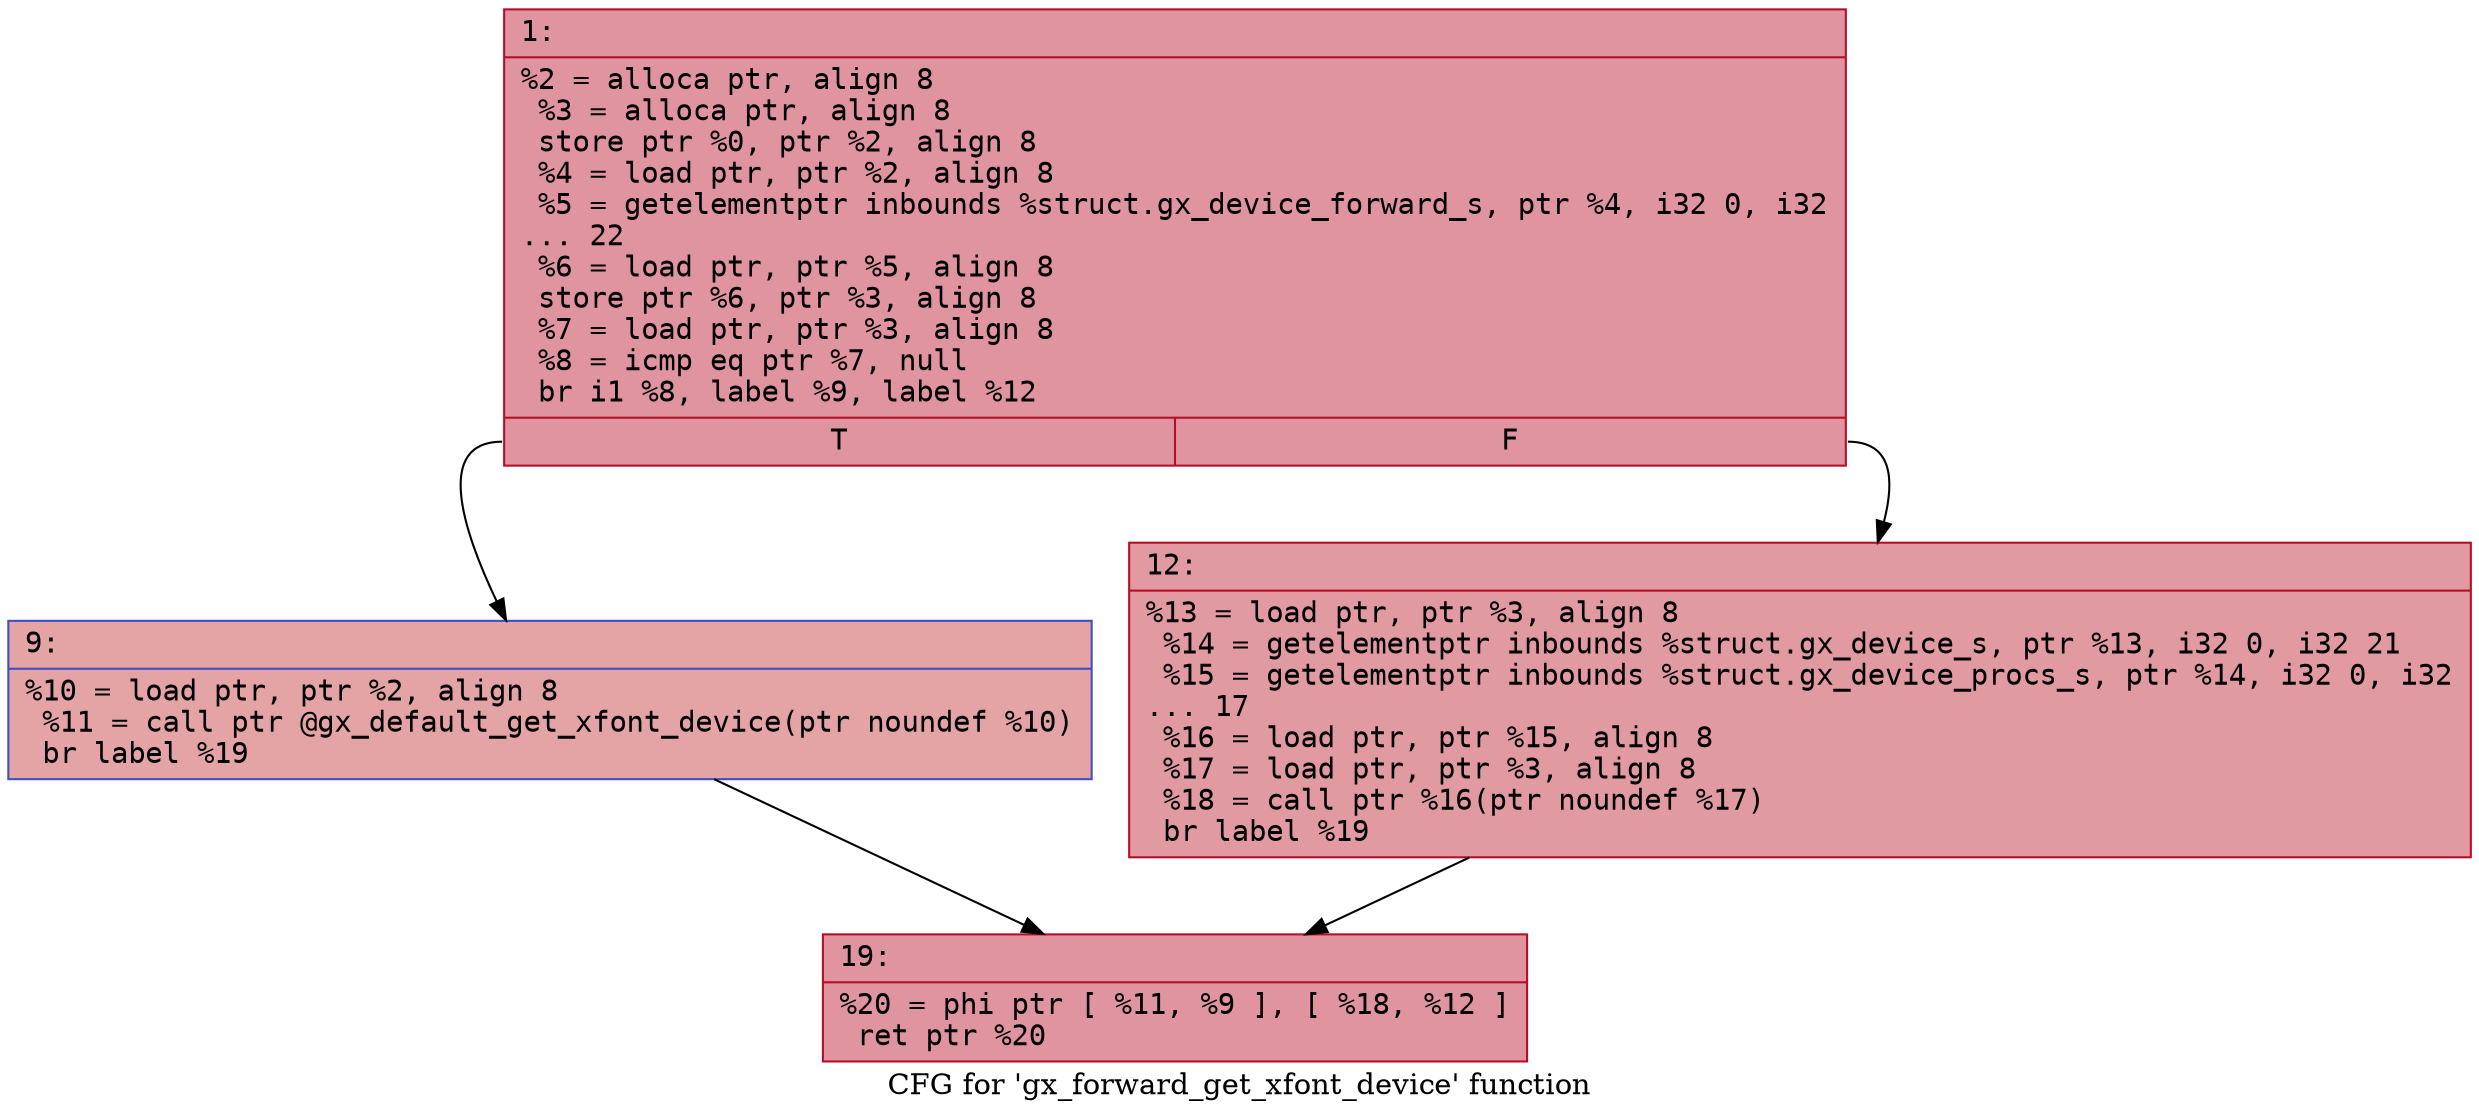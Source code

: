 digraph "CFG for 'gx_forward_get_xfont_device' function" {
	label="CFG for 'gx_forward_get_xfont_device' function";

	Node0x600003d9c4b0 [shape=record,color="#b70d28ff", style=filled, fillcolor="#b70d2870" fontname="Courier",label="{1:\l|  %2 = alloca ptr, align 8\l  %3 = alloca ptr, align 8\l  store ptr %0, ptr %2, align 8\l  %4 = load ptr, ptr %2, align 8\l  %5 = getelementptr inbounds %struct.gx_device_forward_s, ptr %4, i32 0, i32\l... 22\l  %6 = load ptr, ptr %5, align 8\l  store ptr %6, ptr %3, align 8\l  %7 = load ptr, ptr %3, align 8\l  %8 = icmp eq ptr %7, null\l  br i1 %8, label %9, label %12\l|{<s0>T|<s1>F}}"];
	Node0x600003d9c4b0:s0 -> Node0x600003d9c500[tooltip="1 -> 9\nProbability 37.50%" ];
	Node0x600003d9c4b0:s1 -> Node0x600003d9c550[tooltip="1 -> 12\nProbability 62.50%" ];
	Node0x600003d9c500 [shape=record,color="#3d50c3ff", style=filled, fillcolor="#c32e3170" fontname="Courier",label="{9:\l|  %10 = load ptr, ptr %2, align 8\l  %11 = call ptr @gx_default_get_xfont_device(ptr noundef %10)\l  br label %19\l}"];
	Node0x600003d9c500 -> Node0x600003d9c5a0[tooltip="9 -> 19\nProbability 100.00%" ];
	Node0x600003d9c550 [shape=record,color="#b70d28ff", style=filled, fillcolor="#bb1b2c70" fontname="Courier",label="{12:\l|  %13 = load ptr, ptr %3, align 8\l  %14 = getelementptr inbounds %struct.gx_device_s, ptr %13, i32 0, i32 21\l  %15 = getelementptr inbounds %struct.gx_device_procs_s, ptr %14, i32 0, i32\l... 17\l  %16 = load ptr, ptr %15, align 8\l  %17 = load ptr, ptr %3, align 8\l  %18 = call ptr %16(ptr noundef %17)\l  br label %19\l}"];
	Node0x600003d9c550 -> Node0x600003d9c5a0[tooltip="12 -> 19\nProbability 100.00%" ];
	Node0x600003d9c5a0 [shape=record,color="#b70d28ff", style=filled, fillcolor="#b70d2870" fontname="Courier",label="{19:\l|  %20 = phi ptr [ %11, %9 ], [ %18, %12 ]\l  ret ptr %20\l}"];
}
